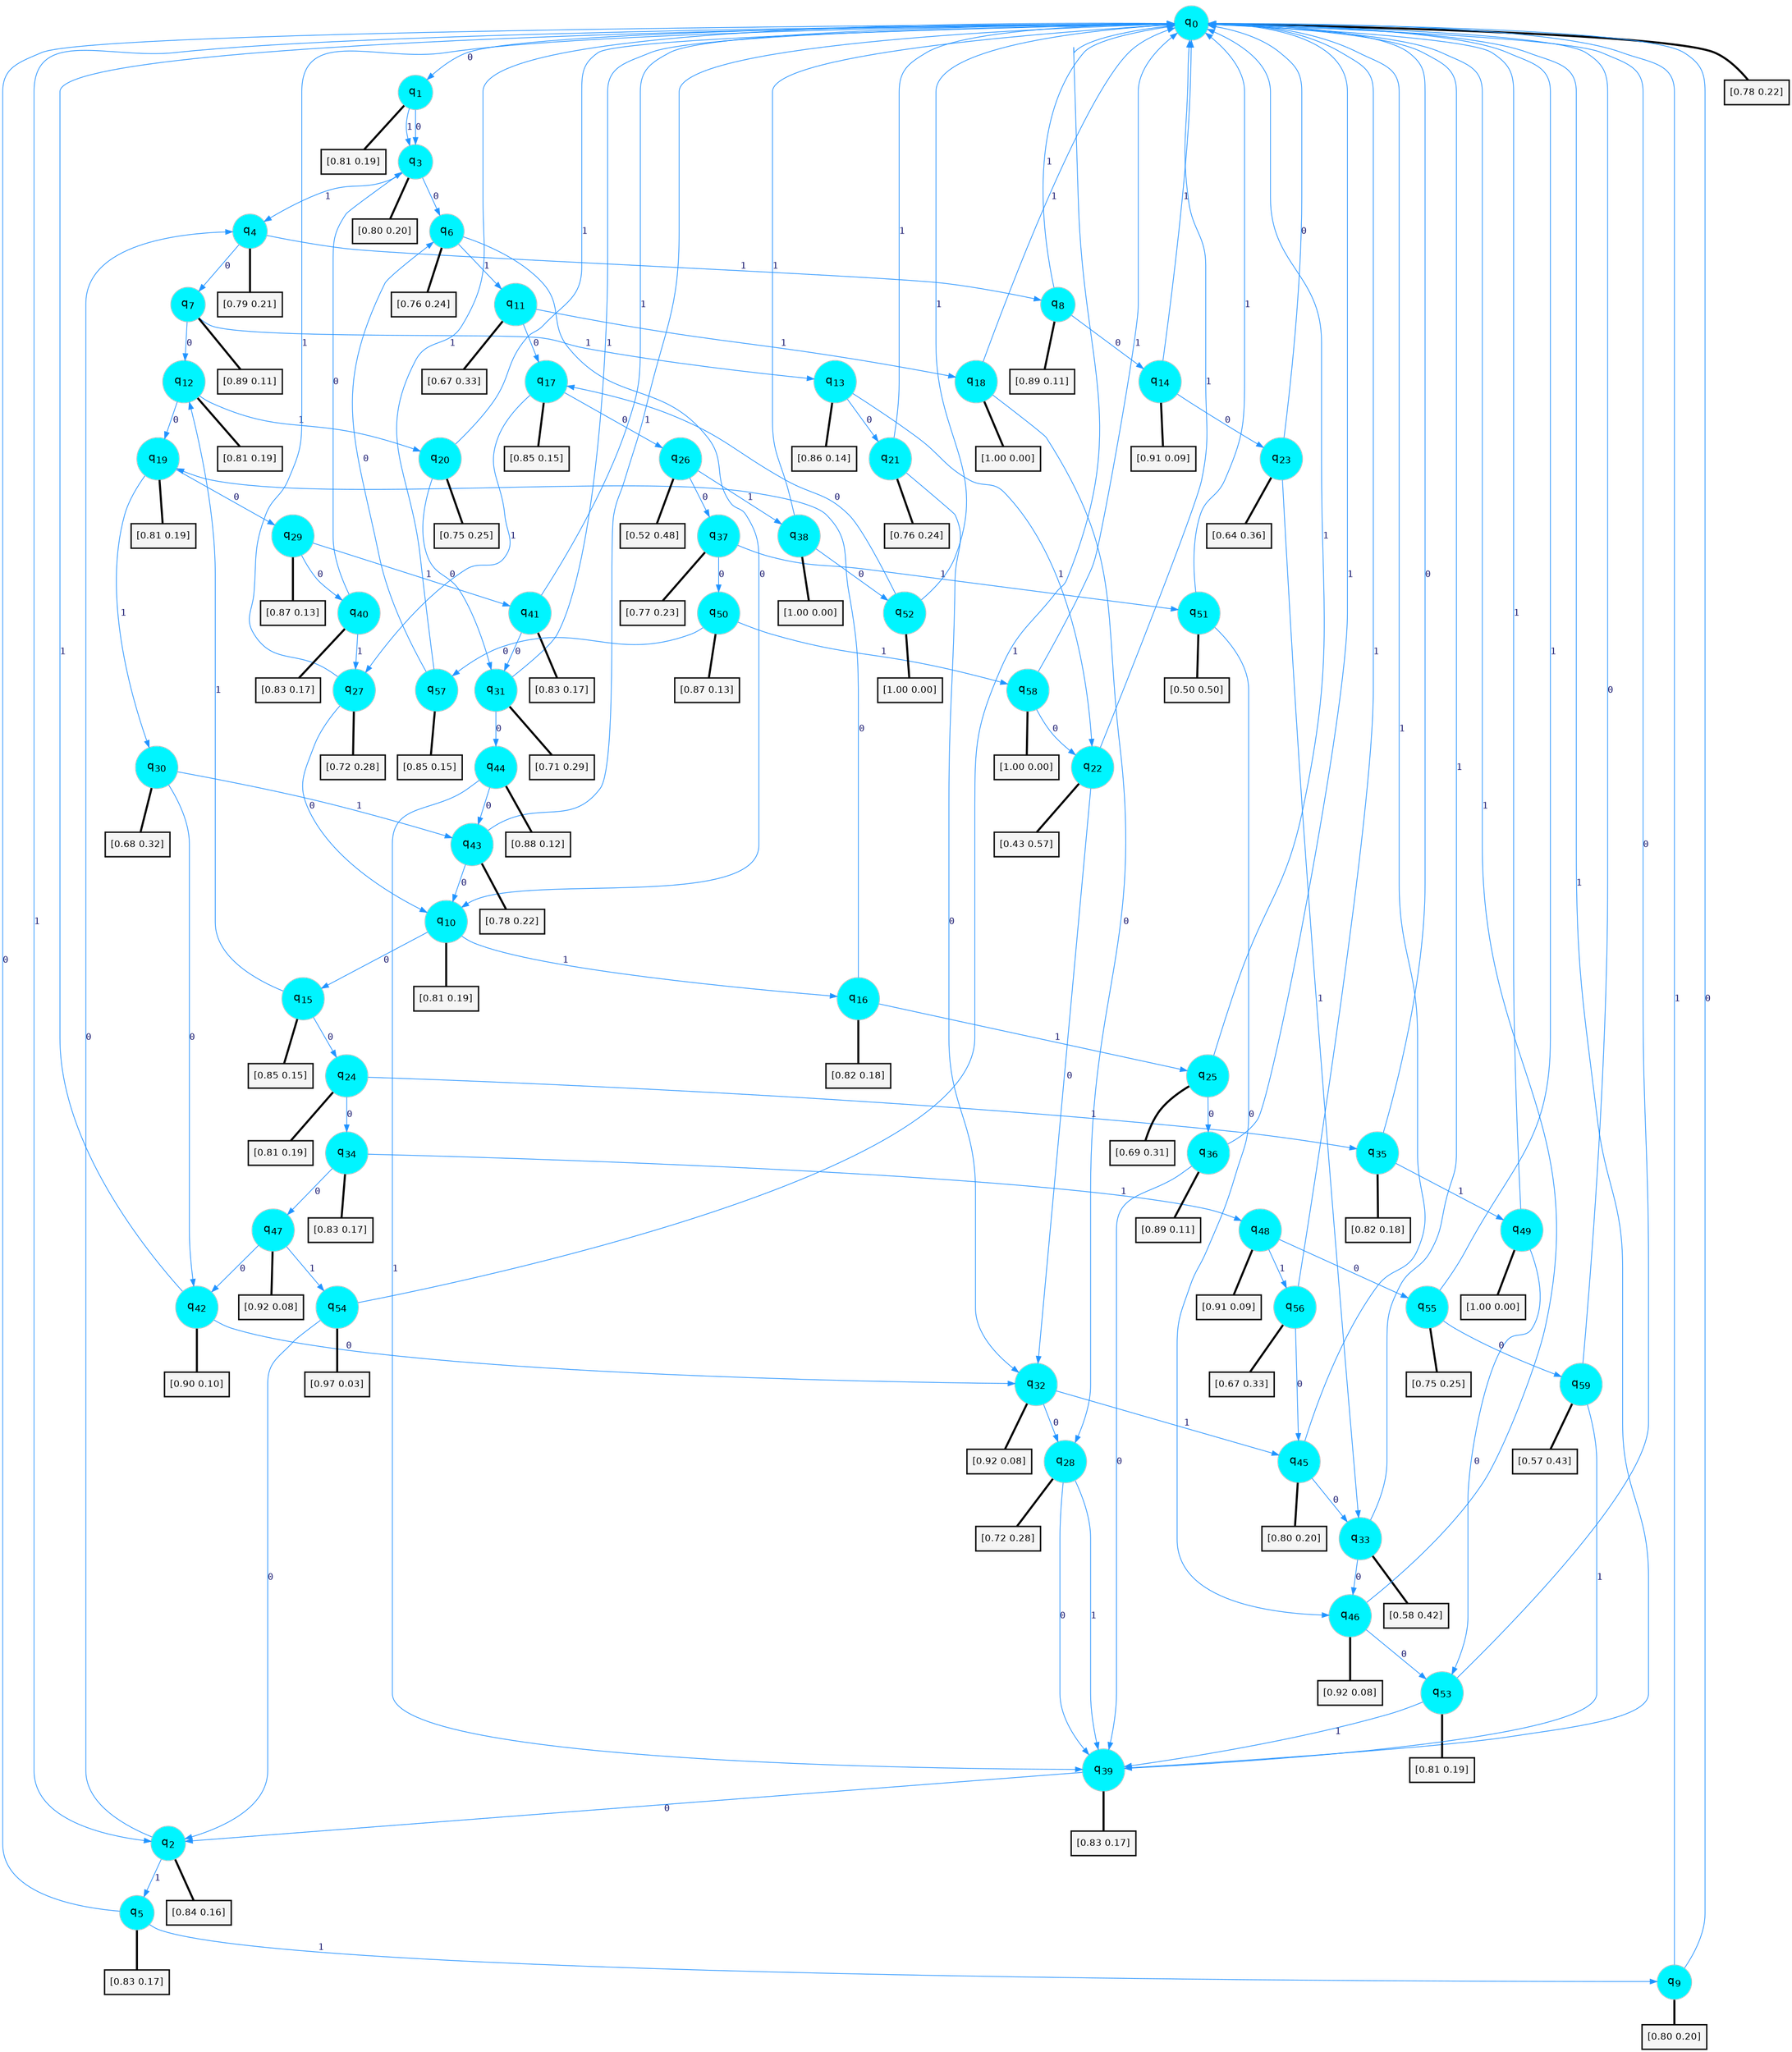 digraph G {
graph [
bgcolor=transparent, dpi=300, rankdir=TD, size="40,25"];
node [
color=gray, fillcolor=turquoise1, fontcolor=black, fontname=Helvetica, fontsize=16, fontweight=bold, shape=circle, style=filled];
edge [
arrowsize=1, color=dodgerblue1, fontcolor=midnightblue, fontname=courier, fontweight=bold, penwidth=1, style=solid, weight=20];
0[label=<q<SUB>0</SUB>>];
1[label=<q<SUB>1</SUB>>];
2[label=<q<SUB>2</SUB>>];
3[label=<q<SUB>3</SUB>>];
4[label=<q<SUB>4</SUB>>];
5[label=<q<SUB>5</SUB>>];
6[label=<q<SUB>6</SUB>>];
7[label=<q<SUB>7</SUB>>];
8[label=<q<SUB>8</SUB>>];
9[label=<q<SUB>9</SUB>>];
10[label=<q<SUB>10</SUB>>];
11[label=<q<SUB>11</SUB>>];
12[label=<q<SUB>12</SUB>>];
13[label=<q<SUB>13</SUB>>];
14[label=<q<SUB>14</SUB>>];
15[label=<q<SUB>15</SUB>>];
16[label=<q<SUB>16</SUB>>];
17[label=<q<SUB>17</SUB>>];
18[label=<q<SUB>18</SUB>>];
19[label=<q<SUB>19</SUB>>];
20[label=<q<SUB>20</SUB>>];
21[label=<q<SUB>21</SUB>>];
22[label=<q<SUB>22</SUB>>];
23[label=<q<SUB>23</SUB>>];
24[label=<q<SUB>24</SUB>>];
25[label=<q<SUB>25</SUB>>];
26[label=<q<SUB>26</SUB>>];
27[label=<q<SUB>27</SUB>>];
28[label=<q<SUB>28</SUB>>];
29[label=<q<SUB>29</SUB>>];
30[label=<q<SUB>30</SUB>>];
31[label=<q<SUB>31</SUB>>];
32[label=<q<SUB>32</SUB>>];
33[label=<q<SUB>33</SUB>>];
34[label=<q<SUB>34</SUB>>];
35[label=<q<SUB>35</SUB>>];
36[label=<q<SUB>36</SUB>>];
37[label=<q<SUB>37</SUB>>];
38[label=<q<SUB>38</SUB>>];
39[label=<q<SUB>39</SUB>>];
40[label=<q<SUB>40</SUB>>];
41[label=<q<SUB>41</SUB>>];
42[label=<q<SUB>42</SUB>>];
43[label=<q<SUB>43</SUB>>];
44[label=<q<SUB>44</SUB>>];
45[label=<q<SUB>45</SUB>>];
46[label=<q<SUB>46</SUB>>];
47[label=<q<SUB>47</SUB>>];
48[label=<q<SUB>48</SUB>>];
49[label=<q<SUB>49</SUB>>];
50[label=<q<SUB>50</SUB>>];
51[label=<q<SUB>51</SUB>>];
52[label=<q<SUB>52</SUB>>];
53[label=<q<SUB>53</SUB>>];
54[label=<q<SUB>54</SUB>>];
55[label=<q<SUB>55</SUB>>];
56[label=<q<SUB>56</SUB>>];
57[label=<q<SUB>57</SUB>>];
58[label=<q<SUB>58</SUB>>];
59[label=<q<SUB>59</SUB>>];
60[label="[0.78 0.22]", shape=box,fontcolor=black, fontname=Helvetica, fontsize=14, penwidth=2, fillcolor=whitesmoke,color=black];
61[label="[0.81 0.19]", shape=box,fontcolor=black, fontname=Helvetica, fontsize=14, penwidth=2, fillcolor=whitesmoke,color=black];
62[label="[0.84 0.16]", shape=box,fontcolor=black, fontname=Helvetica, fontsize=14, penwidth=2, fillcolor=whitesmoke,color=black];
63[label="[0.80 0.20]", shape=box,fontcolor=black, fontname=Helvetica, fontsize=14, penwidth=2, fillcolor=whitesmoke,color=black];
64[label="[0.79 0.21]", shape=box,fontcolor=black, fontname=Helvetica, fontsize=14, penwidth=2, fillcolor=whitesmoke,color=black];
65[label="[0.83 0.17]", shape=box,fontcolor=black, fontname=Helvetica, fontsize=14, penwidth=2, fillcolor=whitesmoke,color=black];
66[label="[0.76 0.24]", shape=box,fontcolor=black, fontname=Helvetica, fontsize=14, penwidth=2, fillcolor=whitesmoke,color=black];
67[label="[0.89 0.11]", shape=box,fontcolor=black, fontname=Helvetica, fontsize=14, penwidth=2, fillcolor=whitesmoke,color=black];
68[label="[0.89 0.11]", shape=box,fontcolor=black, fontname=Helvetica, fontsize=14, penwidth=2, fillcolor=whitesmoke,color=black];
69[label="[0.80 0.20]", shape=box,fontcolor=black, fontname=Helvetica, fontsize=14, penwidth=2, fillcolor=whitesmoke,color=black];
70[label="[0.81 0.19]", shape=box,fontcolor=black, fontname=Helvetica, fontsize=14, penwidth=2, fillcolor=whitesmoke,color=black];
71[label="[0.67 0.33]", shape=box,fontcolor=black, fontname=Helvetica, fontsize=14, penwidth=2, fillcolor=whitesmoke,color=black];
72[label="[0.81 0.19]", shape=box,fontcolor=black, fontname=Helvetica, fontsize=14, penwidth=2, fillcolor=whitesmoke,color=black];
73[label="[0.86 0.14]", shape=box,fontcolor=black, fontname=Helvetica, fontsize=14, penwidth=2, fillcolor=whitesmoke,color=black];
74[label="[0.91 0.09]", shape=box,fontcolor=black, fontname=Helvetica, fontsize=14, penwidth=2, fillcolor=whitesmoke,color=black];
75[label="[0.85 0.15]", shape=box,fontcolor=black, fontname=Helvetica, fontsize=14, penwidth=2, fillcolor=whitesmoke,color=black];
76[label="[0.82 0.18]", shape=box,fontcolor=black, fontname=Helvetica, fontsize=14, penwidth=2, fillcolor=whitesmoke,color=black];
77[label="[0.85 0.15]", shape=box,fontcolor=black, fontname=Helvetica, fontsize=14, penwidth=2, fillcolor=whitesmoke,color=black];
78[label="[1.00 0.00]", shape=box,fontcolor=black, fontname=Helvetica, fontsize=14, penwidth=2, fillcolor=whitesmoke,color=black];
79[label="[0.81 0.19]", shape=box,fontcolor=black, fontname=Helvetica, fontsize=14, penwidth=2, fillcolor=whitesmoke,color=black];
80[label="[0.75 0.25]", shape=box,fontcolor=black, fontname=Helvetica, fontsize=14, penwidth=2, fillcolor=whitesmoke,color=black];
81[label="[0.76 0.24]", shape=box,fontcolor=black, fontname=Helvetica, fontsize=14, penwidth=2, fillcolor=whitesmoke,color=black];
82[label="[0.43 0.57]", shape=box,fontcolor=black, fontname=Helvetica, fontsize=14, penwidth=2, fillcolor=whitesmoke,color=black];
83[label="[0.64 0.36]", shape=box,fontcolor=black, fontname=Helvetica, fontsize=14, penwidth=2, fillcolor=whitesmoke,color=black];
84[label="[0.81 0.19]", shape=box,fontcolor=black, fontname=Helvetica, fontsize=14, penwidth=2, fillcolor=whitesmoke,color=black];
85[label="[0.69 0.31]", shape=box,fontcolor=black, fontname=Helvetica, fontsize=14, penwidth=2, fillcolor=whitesmoke,color=black];
86[label="[0.52 0.48]", shape=box,fontcolor=black, fontname=Helvetica, fontsize=14, penwidth=2, fillcolor=whitesmoke,color=black];
87[label="[0.72 0.28]", shape=box,fontcolor=black, fontname=Helvetica, fontsize=14, penwidth=2, fillcolor=whitesmoke,color=black];
88[label="[0.72 0.28]", shape=box,fontcolor=black, fontname=Helvetica, fontsize=14, penwidth=2, fillcolor=whitesmoke,color=black];
89[label="[0.87 0.13]", shape=box,fontcolor=black, fontname=Helvetica, fontsize=14, penwidth=2, fillcolor=whitesmoke,color=black];
90[label="[0.68 0.32]", shape=box,fontcolor=black, fontname=Helvetica, fontsize=14, penwidth=2, fillcolor=whitesmoke,color=black];
91[label="[0.71 0.29]", shape=box,fontcolor=black, fontname=Helvetica, fontsize=14, penwidth=2, fillcolor=whitesmoke,color=black];
92[label="[0.92 0.08]", shape=box,fontcolor=black, fontname=Helvetica, fontsize=14, penwidth=2, fillcolor=whitesmoke,color=black];
93[label="[0.58 0.42]", shape=box,fontcolor=black, fontname=Helvetica, fontsize=14, penwidth=2, fillcolor=whitesmoke,color=black];
94[label="[0.83 0.17]", shape=box,fontcolor=black, fontname=Helvetica, fontsize=14, penwidth=2, fillcolor=whitesmoke,color=black];
95[label="[0.82 0.18]", shape=box,fontcolor=black, fontname=Helvetica, fontsize=14, penwidth=2, fillcolor=whitesmoke,color=black];
96[label="[0.89 0.11]", shape=box,fontcolor=black, fontname=Helvetica, fontsize=14, penwidth=2, fillcolor=whitesmoke,color=black];
97[label="[0.77 0.23]", shape=box,fontcolor=black, fontname=Helvetica, fontsize=14, penwidth=2, fillcolor=whitesmoke,color=black];
98[label="[1.00 0.00]", shape=box,fontcolor=black, fontname=Helvetica, fontsize=14, penwidth=2, fillcolor=whitesmoke,color=black];
99[label="[0.83 0.17]", shape=box,fontcolor=black, fontname=Helvetica, fontsize=14, penwidth=2, fillcolor=whitesmoke,color=black];
100[label="[0.83 0.17]", shape=box,fontcolor=black, fontname=Helvetica, fontsize=14, penwidth=2, fillcolor=whitesmoke,color=black];
101[label="[0.83 0.17]", shape=box,fontcolor=black, fontname=Helvetica, fontsize=14, penwidth=2, fillcolor=whitesmoke,color=black];
102[label="[0.90 0.10]", shape=box,fontcolor=black, fontname=Helvetica, fontsize=14, penwidth=2, fillcolor=whitesmoke,color=black];
103[label="[0.78 0.22]", shape=box,fontcolor=black, fontname=Helvetica, fontsize=14, penwidth=2, fillcolor=whitesmoke,color=black];
104[label="[0.88 0.12]", shape=box,fontcolor=black, fontname=Helvetica, fontsize=14, penwidth=2, fillcolor=whitesmoke,color=black];
105[label="[0.80 0.20]", shape=box,fontcolor=black, fontname=Helvetica, fontsize=14, penwidth=2, fillcolor=whitesmoke,color=black];
106[label="[0.92 0.08]", shape=box,fontcolor=black, fontname=Helvetica, fontsize=14, penwidth=2, fillcolor=whitesmoke,color=black];
107[label="[0.92 0.08]", shape=box,fontcolor=black, fontname=Helvetica, fontsize=14, penwidth=2, fillcolor=whitesmoke,color=black];
108[label="[0.91 0.09]", shape=box,fontcolor=black, fontname=Helvetica, fontsize=14, penwidth=2, fillcolor=whitesmoke,color=black];
109[label="[1.00 0.00]", shape=box,fontcolor=black, fontname=Helvetica, fontsize=14, penwidth=2, fillcolor=whitesmoke,color=black];
110[label="[0.87 0.13]", shape=box,fontcolor=black, fontname=Helvetica, fontsize=14, penwidth=2, fillcolor=whitesmoke,color=black];
111[label="[0.50 0.50]", shape=box,fontcolor=black, fontname=Helvetica, fontsize=14, penwidth=2, fillcolor=whitesmoke,color=black];
112[label="[1.00 0.00]", shape=box,fontcolor=black, fontname=Helvetica, fontsize=14, penwidth=2, fillcolor=whitesmoke,color=black];
113[label="[0.81 0.19]", shape=box,fontcolor=black, fontname=Helvetica, fontsize=14, penwidth=2, fillcolor=whitesmoke,color=black];
114[label="[0.97 0.03]", shape=box,fontcolor=black, fontname=Helvetica, fontsize=14, penwidth=2, fillcolor=whitesmoke,color=black];
115[label="[0.75 0.25]", shape=box,fontcolor=black, fontname=Helvetica, fontsize=14, penwidth=2, fillcolor=whitesmoke,color=black];
116[label="[0.67 0.33]", shape=box,fontcolor=black, fontname=Helvetica, fontsize=14, penwidth=2, fillcolor=whitesmoke,color=black];
117[label="[0.85 0.15]", shape=box,fontcolor=black, fontname=Helvetica, fontsize=14, penwidth=2, fillcolor=whitesmoke,color=black];
118[label="[1.00 0.00]", shape=box,fontcolor=black, fontname=Helvetica, fontsize=14, penwidth=2, fillcolor=whitesmoke,color=black];
119[label="[0.57 0.43]", shape=box,fontcolor=black, fontname=Helvetica, fontsize=14, penwidth=2, fillcolor=whitesmoke,color=black];
0->1 [label=0];
0->2 [label=1];
0->60 [arrowhead=none, penwidth=3,color=black];
1->3 [label=0];
1->3 [label=1];
1->61 [arrowhead=none, penwidth=3,color=black];
2->4 [label=0];
2->5 [label=1];
2->62 [arrowhead=none, penwidth=3,color=black];
3->6 [label=0];
3->4 [label=1];
3->63 [arrowhead=none, penwidth=3,color=black];
4->7 [label=0];
4->8 [label=1];
4->64 [arrowhead=none, penwidth=3,color=black];
5->0 [label=0];
5->9 [label=1];
5->65 [arrowhead=none, penwidth=3,color=black];
6->10 [label=0];
6->11 [label=1];
6->66 [arrowhead=none, penwidth=3,color=black];
7->12 [label=0];
7->13 [label=1];
7->67 [arrowhead=none, penwidth=3,color=black];
8->14 [label=0];
8->0 [label=1];
8->68 [arrowhead=none, penwidth=3,color=black];
9->0 [label=0];
9->0 [label=1];
9->69 [arrowhead=none, penwidth=3,color=black];
10->15 [label=0];
10->16 [label=1];
10->70 [arrowhead=none, penwidth=3,color=black];
11->17 [label=0];
11->18 [label=1];
11->71 [arrowhead=none, penwidth=3,color=black];
12->19 [label=0];
12->20 [label=1];
12->72 [arrowhead=none, penwidth=3,color=black];
13->21 [label=0];
13->22 [label=1];
13->73 [arrowhead=none, penwidth=3,color=black];
14->23 [label=0];
14->0 [label=1];
14->74 [arrowhead=none, penwidth=3,color=black];
15->24 [label=0];
15->12 [label=1];
15->75 [arrowhead=none, penwidth=3,color=black];
16->19 [label=0];
16->25 [label=1];
16->76 [arrowhead=none, penwidth=3,color=black];
17->26 [label=0];
17->27 [label=1];
17->77 [arrowhead=none, penwidth=3,color=black];
18->28 [label=0];
18->0 [label=1];
18->78 [arrowhead=none, penwidth=3,color=black];
19->29 [label=0];
19->30 [label=1];
19->79 [arrowhead=none, penwidth=3,color=black];
20->31 [label=0];
20->0 [label=1];
20->80 [arrowhead=none, penwidth=3,color=black];
21->32 [label=0];
21->0 [label=1];
21->81 [arrowhead=none, penwidth=3,color=black];
22->32 [label=0];
22->0 [label=1];
22->82 [arrowhead=none, penwidth=3,color=black];
23->0 [label=0];
23->33 [label=1];
23->83 [arrowhead=none, penwidth=3,color=black];
24->34 [label=0];
24->35 [label=1];
24->84 [arrowhead=none, penwidth=3,color=black];
25->36 [label=0];
25->0 [label=1];
25->85 [arrowhead=none, penwidth=3,color=black];
26->37 [label=0];
26->38 [label=1];
26->86 [arrowhead=none, penwidth=3,color=black];
27->10 [label=0];
27->0 [label=1];
27->87 [arrowhead=none, penwidth=3,color=black];
28->39 [label=0];
28->39 [label=1];
28->88 [arrowhead=none, penwidth=3,color=black];
29->40 [label=0];
29->41 [label=1];
29->89 [arrowhead=none, penwidth=3,color=black];
30->42 [label=0];
30->43 [label=1];
30->90 [arrowhead=none, penwidth=3,color=black];
31->44 [label=0];
31->0 [label=1];
31->91 [arrowhead=none, penwidth=3,color=black];
32->28 [label=0];
32->45 [label=1];
32->92 [arrowhead=none, penwidth=3,color=black];
33->46 [label=0];
33->0 [label=1];
33->93 [arrowhead=none, penwidth=3,color=black];
34->47 [label=0];
34->48 [label=1];
34->94 [arrowhead=none, penwidth=3,color=black];
35->0 [label=0];
35->49 [label=1];
35->95 [arrowhead=none, penwidth=3,color=black];
36->39 [label=0];
36->0 [label=1];
36->96 [arrowhead=none, penwidth=3,color=black];
37->50 [label=0];
37->51 [label=1];
37->97 [arrowhead=none, penwidth=3,color=black];
38->52 [label=0];
38->0 [label=1];
38->98 [arrowhead=none, penwidth=3,color=black];
39->2 [label=0];
39->0 [label=1];
39->99 [arrowhead=none, penwidth=3,color=black];
40->3 [label=0];
40->27 [label=1];
40->100 [arrowhead=none, penwidth=3,color=black];
41->31 [label=0];
41->0 [label=1];
41->101 [arrowhead=none, penwidth=3,color=black];
42->32 [label=0];
42->0 [label=1];
42->102 [arrowhead=none, penwidth=3,color=black];
43->10 [label=0];
43->0 [label=1];
43->103 [arrowhead=none, penwidth=3,color=black];
44->43 [label=0];
44->39 [label=1];
44->104 [arrowhead=none, penwidth=3,color=black];
45->33 [label=0];
45->0 [label=1];
45->105 [arrowhead=none, penwidth=3,color=black];
46->53 [label=0];
46->0 [label=1];
46->106 [arrowhead=none, penwidth=3,color=black];
47->42 [label=0];
47->54 [label=1];
47->107 [arrowhead=none, penwidth=3,color=black];
48->55 [label=0];
48->56 [label=1];
48->108 [arrowhead=none, penwidth=3,color=black];
49->53 [label=0];
49->0 [label=1];
49->109 [arrowhead=none, penwidth=3,color=black];
50->57 [label=0];
50->58 [label=1];
50->110 [arrowhead=none, penwidth=3,color=black];
51->46 [label=0];
51->0 [label=1];
51->111 [arrowhead=none, penwidth=3,color=black];
52->17 [label=0];
52->0 [label=1];
52->112 [arrowhead=none, penwidth=3,color=black];
53->0 [label=0];
53->39 [label=1];
53->113 [arrowhead=none, penwidth=3,color=black];
54->2 [label=0];
54->0 [label=1];
54->114 [arrowhead=none, penwidth=3,color=black];
55->59 [label=0];
55->0 [label=1];
55->115 [arrowhead=none, penwidth=3,color=black];
56->45 [label=0];
56->0 [label=1];
56->116 [arrowhead=none, penwidth=3,color=black];
57->6 [label=0];
57->0 [label=1];
57->117 [arrowhead=none, penwidth=3,color=black];
58->22 [label=0];
58->0 [label=1];
58->118 [arrowhead=none, penwidth=3,color=black];
59->0 [label=0];
59->39 [label=1];
59->119 [arrowhead=none, penwidth=3,color=black];
}
